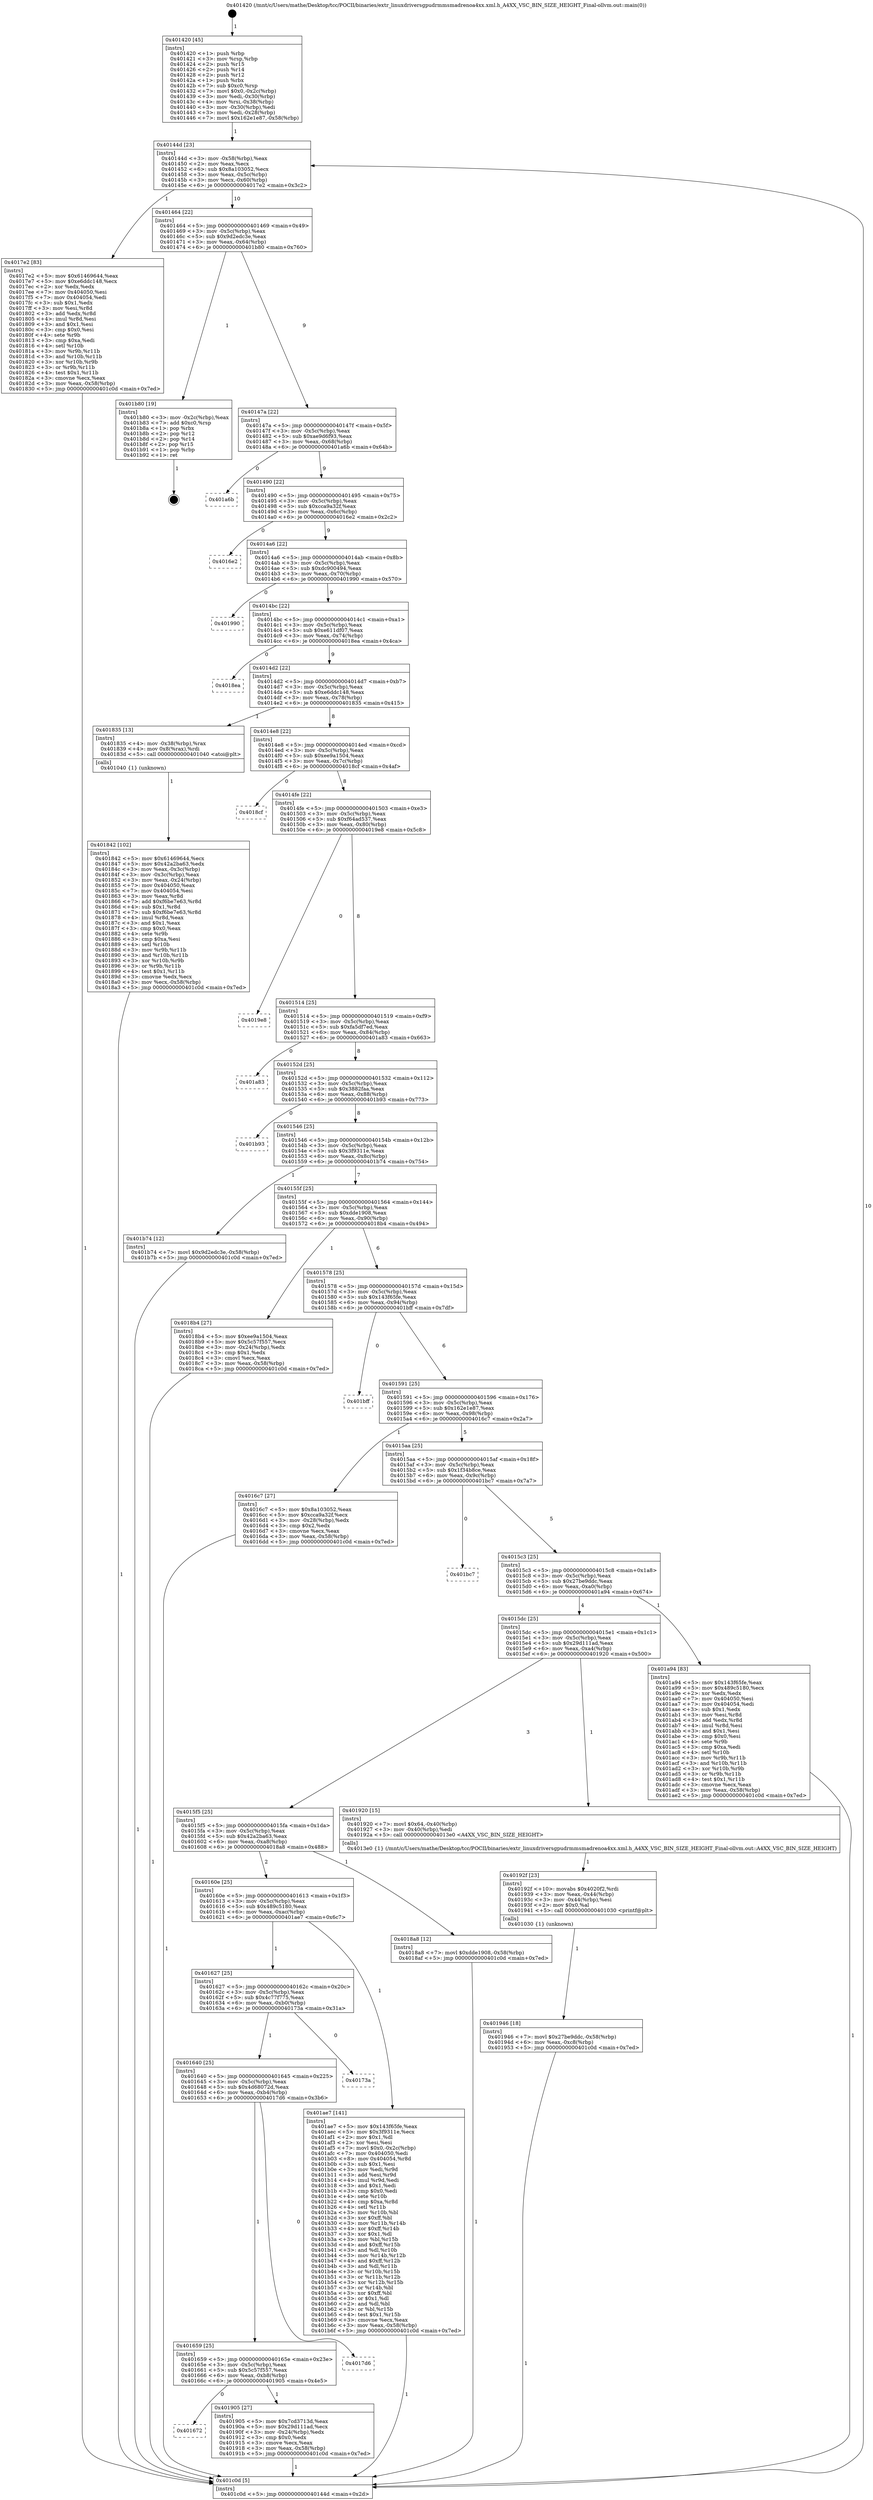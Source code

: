 digraph "0x401420" {
  label = "0x401420 (/mnt/c/Users/mathe/Desktop/tcc/POCII/binaries/extr_linuxdriversgpudrmmsmadrenoa4xx.xml.h_A4XX_VSC_BIN_SIZE_HEIGHT_Final-ollvm.out::main(0))"
  labelloc = "t"
  node[shape=record]

  Entry [label="",width=0.3,height=0.3,shape=circle,fillcolor=black,style=filled]
  "0x40144d" [label="{
     0x40144d [23]\l
     | [instrs]\l
     &nbsp;&nbsp;0x40144d \<+3\>: mov -0x58(%rbp),%eax\l
     &nbsp;&nbsp;0x401450 \<+2\>: mov %eax,%ecx\l
     &nbsp;&nbsp;0x401452 \<+6\>: sub $0x8a103052,%ecx\l
     &nbsp;&nbsp;0x401458 \<+3\>: mov %eax,-0x5c(%rbp)\l
     &nbsp;&nbsp;0x40145b \<+3\>: mov %ecx,-0x60(%rbp)\l
     &nbsp;&nbsp;0x40145e \<+6\>: je 00000000004017e2 \<main+0x3c2\>\l
  }"]
  "0x4017e2" [label="{
     0x4017e2 [83]\l
     | [instrs]\l
     &nbsp;&nbsp;0x4017e2 \<+5\>: mov $0x61469644,%eax\l
     &nbsp;&nbsp;0x4017e7 \<+5\>: mov $0xe6ddc148,%ecx\l
     &nbsp;&nbsp;0x4017ec \<+2\>: xor %edx,%edx\l
     &nbsp;&nbsp;0x4017ee \<+7\>: mov 0x404050,%esi\l
     &nbsp;&nbsp;0x4017f5 \<+7\>: mov 0x404054,%edi\l
     &nbsp;&nbsp;0x4017fc \<+3\>: sub $0x1,%edx\l
     &nbsp;&nbsp;0x4017ff \<+3\>: mov %esi,%r8d\l
     &nbsp;&nbsp;0x401802 \<+3\>: add %edx,%r8d\l
     &nbsp;&nbsp;0x401805 \<+4\>: imul %r8d,%esi\l
     &nbsp;&nbsp;0x401809 \<+3\>: and $0x1,%esi\l
     &nbsp;&nbsp;0x40180c \<+3\>: cmp $0x0,%esi\l
     &nbsp;&nbsp;0x40180f \<+4\>: sete %r9b\l
     &nbsp;&nbsp;0x401813 \<+3\>: cmp $0xa,%edi\l
     &nbsp;&nbsp;0x401816 \<+4\>: setl %r10b\l
     &nbsp;&nbsp;0x40181a \<+3\>: mov %r9b,%r11b\l
     &nbsp;&nbsp;0x40181d \<+3\>: and %r10b,%r11b\l
     &nbsp;&nbsp;0x401820 \<+3\>: xor %r10b,%r9b\l
     &nbsp;&nbsp;0x401823 \<+3\>: or %r9b,%r11b\l
     &nbsp;&nbsp;0x401826 \<+4\>: test $0x1,%r11b\l
     &nbsp;&nbsp;0x40182a \<+3\>: cmovne %ecx,%eax\l
     &nbsp;&nbsp;0x40182d \<+3\>: mov %eax,-0x58(%rbp)\l
     &nbsp;&nbsp;0x401830 \<+5\>: jmp 0000000000401c0d \<main+0x7ed\>\l
  }"]
  "0x401464" [label="{
     0x401464 [22]\l
     | [instrs]\l
     &nbsp;&nbsp;0x401464 \<+5\>: jmp 0000000000401469 \<main+0x49\>\l
     &nbsp;&nbsp;0x401469 \<+3\>: mov -0x5c(%rbp),%eax\l
     &nbsp;&nbsp;0x40146c \<+5\>: sub $0x9d2edc3e,%eax\l
     &nbsp;&nbsp;0x401471 \<+3\>: mov %eax,-0x64(%rbp)\l
     &nbsp;&nbsp;0x401474 \<+6\>: je 0000000000401b80 \<main+0x760\>\l
  }"]
  Exit [label="",width=0.3,height=0.3,shape=circle,fillcolor=black,style=filled,peripheries=2]
  "0x401b80" [label="{
     0x401b80 [19]\l
     | [instrs]\l
     &nbsp;&nbsp;0x401b80 \<+3\>: mov -0x2c(%rbp),%eax\l
     &nbsp;&nbsp;0x401b83 \<+7\>: add $0xc0,%rsp\l
     &nbsp;&nbsp;0x401b8a \<+1\>: pop %rbx\l
     &nbsp;&nbsp;0x401b8b \<+2\>: pop %r12\l
     &nbsp;&nbsp;0x401b8d \<+2\>: pop %r14\l
     &nbsp;&nbsp;0x401b8f \<+2\>: pop %r15\l
     &nbsp;&nbsp;0x401b91 \<+1\>: pop %rbp\l
     &nbsp;&nbsp;0x401b92 \<+1\>: ret\l
  }"]
  "0x40147a" [label="{
     0x40147a [22]\l
     | [instrs]\l
     &nbsp;&nbsp;0x40147a \<+5\>: jmp 000000000040147f \<main+0x5f\>\l
     &nbsp;&nbsp;0x40147f \<+3\>: mov -0x5c(%rbp),%eax\l
     &nbsp;&nbsp;0x401482 \<+5\>: sub $0xae9d6f93,%eax\l
     &nbsp;&nbsp;0x401487 \<+3\>: mov %eax,-0x68(%rbp)\l
     &nbsp;&nbsp;0x40148a \<+6\>: je 0000000000401a6b \<main+0x64b\>\l
  }"]
  "0x401946" [label="{
     0x401946 [18]\l
     | [instrs]\l
     &nbsp;&nbsp;0x401946 \<+7\>: movl $0x27be9ddc,-0x58(%rbp)\l
     &nbsp;&nbsp;0x40194d \<+6\>: mov %eax,-0xc8(%rbp)\l
     &nbsp;&nbsp;0x401953 \<+5\>: jmp 0000000000401c0d \<main+0x7ed\>\l
  }"]
  "0x401a6b" [label="{
     0x401a6b\l
  }", style=dashed]
  "0x401490" [label="{
     0x401490 [22]\l
     | [instrs]\l
     &nbsp;&nbsp;0x401490 \<+5\>: jmp 0000000000401495 \<main+0x75\>\l
     &nbsp;&nbsp;0x401495 \<+3\>: mov -0x5c(%rbp),%eax\l
     &nbsp;&nbsp;0x401498 \<+5\>: sub $0xcca9a32f,%eax\l
     &nbsp;&nbsp;0x40149d \<+3\>: mov %eax,-0x6c(%rbp)\l
     &nbsp;&nbsp;0x4014a0 \<+6\>: je 00000000004016e2 \<main+0x2c2\>\l
  }"]
  "0x40192f" [label="{
     0x40192f [23]\l
     | [instrs]\l
     &nbsp;&nbsp;0x40192f \<+10\>: movabs $0x4020f2,%rdi\l
     &nbsp;&nbsp;0x401939 \<+3\>: mov %eax,-0x44(%rbp)\l
     &nbsp;&nbsp;0x40193c \<+3\>: mov -0x44(%rbp),%esi\l
     &nbsp;&nbsp;0x40193f \<+2\>: mov $0x0,%al\l
     &nbsp;&nbsp;0x401941 \<+5\>: call 0000000000401030 \<printf@plt\>\l
     | [calls]\l
     &nbsp;&nbsp;0x401030 \{1\} (unknown)\l
  }"]
  "0x4016e2" [label="{
     0x4016e2\l
  }", style=dashed]
  "0x4014a6" [label="{
     0x4014a6 [22]\l
     | [instrs]\l
     &nbsp;&nbsp;0x4014a6 \<+5\>: jmp 00000000004014ab \<main+0x8b\>\l
     &nbsp;&nbsp;0x4014ab \<+3\>: mov -0x5c(%rbp),%eax\l
     &nbsp;&nbsp;0x4014ae \<+5\>: sub $0xdc900494,%eax\l
     &nbsp;&nbsp;0x4014b3 \<+3\>: mov %eax,-0x70(%rbp)\l
     &nbsp;&nbsp;0x4014b6 \<+6\>: je 0000000000401990 \<main+0x570\>\l
  }"]
  "0x401672" [label="{
     0x401672\l
  }", style=dashed]
  "0x401990" [label="{
     0x401990\l
  }", style=dashed]
  "0x4014bc" [label="{
     0x4014bc [22]\l
     | [instrs]\l
     &nbsp;&nbsp;0x4014bc \<+5\>: jmp 00000000004014c1 \<main+0xa1\>\l
     &nbsp;&nbsp;0x4014c1 \<+3\>: mov -0x5c(%rbp),%eax\l
     &nbsp;&nbsp;0x4014c4 \<+5\>: sub $0xe611df07,%eax\l
     &nbsp;&nbsp;0x4014c9 \<+3\>: mov %eax,-0x74(%rbp)\l
     &nbsp;&nbsp;0x4014cc \<+6\>: je 00000000004018ea \<main+0x4ca\>\l
  }"]
  "0x401905" [label="{
     0x401905 [27]\l
     | [instrs]\l
     &nbsp;&nbsp;0x401905 \<+5\>: mov $0x7cd3713d,%eax\l
     &nbsp;&nbsp;0x40190a \<+5\>: mov $0x29d111ad,%ecx\l
     &nbsp;&nbsp;0x40190f \<+3\>: mov -0x24(%rbp),%edx\l
     &nbsp;&nbsp;0x401912 \<+3\>: cmp $0x0,%edx\l
     &nbsp;&nbsp;0x401915 \<+3\>: cmove %ecx,%eax\l
     &nbsp;&nbsp;0x401918 \<+3\>: mov %eax,-0x58(%rbp)\l
     &nbsp;&nbsp;0x40191b \<+5\>: jmp 0000000000401c0d \<main+0x7ed\>\l
  }"]
  "0x4018ea" [label="{
     0x4018ea\l
  }", style=dashed]
  "0x4014d2" [label="{
     0x4014d2 [22]\l
     | [instrs]\l
     &nbsp;&nbsp;0x4014d2 \<+5\>: jmp 00000000004014d7 \<main+0xb7\>\l
     &nbsp;&nbsp;0x4014d7 \<+3\>: mov -0x5c(%rbp),%eax\l
     &nbsp;&nbsp;0x4014da \<+5\>: sub $0xe6ddc148,%eax\l
     &nbsp;&nbsp;0x4014df \<+3\>: mov %eax,-0x78(%rbp)\l
     &nbsp;&nbsp;0x4014e2 \<+6\>: je 0000000000401835 \<main+0x415\>\l
  }"]
  "0x401659" [label="{
     0x401659 [25]\l
     | [instrs]\l
     &nbsp;&nbsp;0x401659 \<+5\>: jmp 000000000040165e \<main+0x23e\>\l
     &nbsp;&nbsp;0x40165e \<+3\>: mov -0x5c(%rbp),%eax\l
     &nbsp;&nbsp;0x401661 \<+5\>: sub $0x5c57f557,%eax\l
     &nbsp;&nbsp;0x401666 \<+6\>: mov %eax,-0xb8(%rbp)\l
     &nbsp;&nbsp;0x40166c \<+6\>: je 0000000000401905 \<main+0x4e5\>\l
  }"]
  "0x401835" [label="{
     0x401835 [13]\l
     | [instrs]\l
     &nbsp;&nbsp;0x401835 \<+4\>: mov -0x38(%rbp),%rax\l
     &nbsp;&nbsp;0x401839 \<+4\>: mov 0x8(%rax),%rdi\l
     &nbsp;&nbsp;0x40183d \<+5\>: call 0000000000401040 \<atoi@plt\>\l
     | [calls]\l
     &nbsp;&nbsp;0x401040 \{1\} (unknown)\l
  }"]
  "0x4014e8" [label="{
     0x4014e8 [22]\l
     | [instrs]\l
     &nbsp;&nbsp;0x4014e8 \<+5\>: jmp 00000000004014ed \<main+0xcd\>\l
     &nbsp;&nbsp;0x4014ed \<+3\>: mov -0x5c(%rbp),%eax\l
     &nbsp;&nbsp;0x4014f0 \<+5\>: sub $0xee9a1504,%eax\l
     &nbsp;&nbsp;0x4014f5 \<+3\>: mov %eax,-0x7c(%rbp)\l
     &nbsp;&nbsp;0x4014f8 \<+6\>: je 00000000004018cf \<main+0x4af\>\l
  }"]
  "0x4017d6" [label="{
     0x4017d6\l
  }", style=dashed]
  "0x4018cf" [label="{
     0x4018cf\l
  }", style=dashed]
  "0x4014fe" [label="{
     0x4014fe [22]\l
     | [instrs]\l
     &nbsp;&nbsp;0x4014fe \<+5\>: jmp 0000000000401503 \<main+0xe3\>\l
     &nbsp;&nbsp;0x401503 \<+3\>: mov -0x5c(%rbp),%eax\l
     &nbsp;&nbsp;0x401506 \<+5\>: sub $0xf64ad537,%eax\l
     &nbsp;&nbsp;0x40150b \<+3\>: mov %eax,-0x80(%rbp)\l
     &nbsp;&nbsp;0x40150e \<+6\>: je 00000000004019e8 \<main+0x5c8\>\l
  }"]
  "0x401640" [label="{
     0x401640 [25]\l
     | [instrs]\l
     &nbsp;&nbsp;0x401640 \<+5\>: jmp 0000000000401645 \<main+0x225\>\l
     &nbsp;&nbsp;0x401645 \<+3\>: mov -0x5c(%rbp),%eax\l
     &nbsp;&nbsp;0x401648 \<+5\>: sub $0x4d68072d,%eax\l
     &nbsp;&nbsp;0x40164d \<+6\>: mov %eax,-0xb4(%rbp)\l
     &nbsp;&nbsp;0x401653 \<+6\>: je 00000000004017d6 \<main+0x3b6\>\l
  }"]
  "0x4019e8" [label="{
     0x4019e8\l
  }", style=dashed]
  "0x401514" [label="{
     0x401514 [25]\l
     | [instrs]\l
     &nbsp;&nbsp;0x401514 \<+5\>: jmp 0000000000401519 \<main+0xf9\>\l
     &nbsp;&nbsp;0x401519 \<+3\>: mov -0x5c(%rbp),%eax\l
     &nbsp;&nbsp;0x40151c \<+5\>: sub $0xfa5df7ed,%eax\l
     &nbsp;&nbsp;0x401521 \<+6\>: mov %eax,-0x84(%rbp)\l
     &nbsp;&nbsp;0x401527 \<+6\>: je 0000000000401a83 \<main+0x663\>\l
  }"]
  "0x40173a" [label="{
     0x40173a\l
  }", style=dashed]
  "0x401a83" [label="{
     0x401a83\l
  }", style=dashed]
  "0x40152d" [label="{
     0x40152d [25]\l
     | [instrs]\l
     &nbsp;&nbsp;0x40152d \<+5\>: jmp 0000000000401532 \<main+0x112\>\l
     &nbsp;&nbsp;0x401532 \<+3\>: mov -0x5c(%rbp),%eax\l
     &nbsp;&nbsp;0x401535 \<+5\>: sub $0x3882faa,%eax\l
     &nbsp;&nbsp;0x40153a \<+6\>: mov %eax,-0x88(%rbp)\l
     &nbsp;&nbsp;0x401540 \<+6\>: je 0000000000401b93 \<main+0x773\>\l
  }"]
  "0x401627" [label="{
     0x401627 [25]\l
     | [instrs]\l
     &nbsp;&nbsp;0x401627 \<+5\>: jmp 000000000040162c \<main+0x20c\>\l
     &nbsp;&nbsp;0x40162c \<+3\>: mov -0x5c(%rbp),%eax\l
     &nbsp;&nbsp;0x40162f \<+5\>: sub $0x4c77f775,%eax\l
     &nbsp;&nbsp;0x401634 \<+6\>: mov %eax,-0xb0(%rbp)\l
     &nbsp;&nbsp;0x40163a \<+6\>: je 000000000040173a \<main+0x31a\>\l
  }"]
  "0x401b93" [label="{
     0x401b93\l
  }", style=dashed]
  "0x401546" [label="{
     0x401546 [25]\l
     | [instrs]\l
     &nbsp;&nbsp;0x401546 \<+5\>: jmp 000000000040154b \<main+0x12b\>\l
     &nbsp;&nbsp;0x40154b \<+3\>: mov -0x5c(%rbp),%eax\l
     &nbsp;&nbsp;0x40154e \<+5\>: sub $0x3f9311e,%eax\l
     &nbsp;&nbsp;0x401553 \<+6\>: mov %eax,-0x8c(%rbp)\l
     &nbsp;&nbsp;0x401559 \<+6\>: je 0000000000401b74 \<main+0x754\>\l
  }"]
  "0x401ae7" [label="{
     0x401ae7 [141]\l
     | [instrs]\l
     &nbsp;&nbsp;0x401ae7 \<+5\>: mov $0x143f65fe,%eax\l
     &nbsp;&nbsp;0x401aec \<+5\>: mov $0x3f9311e,%ecx\l
     &nbsp;&nbsp;0x401af1 \<+2\>: mov $0x1,%dl\l
     &nbsp;&nbsp;0x401af3 \<+2\>: xor %esi,%esi\l
     &nbsp;&nbsp;0x401af5 \<+7\>: movl $0x0,-0x2c(%rbp)\l
     &nbsp;&nbsp;0x401afc \<+7\>: mov 0x404050,%edi\l
     &nbsp;&nbsp;0x401b03 \<+8\>: mov 0x404054,%r8d\l
     &nbsp;&nbsp;0x401b0b \<+3\>: sub $0x1,%esi\l
     &nbsp;&nbsp;0x401b0e \<+3\>: mov %edi,%r9d\l
     &nbsp;&nbsp;0x401b11 \<+3\>: add %esi,%r9d\l
     &nbsp;&nbsp;0x401b14 \<+4\>: imul %r9d,%edi\l
     &nbsp;&nbsp;0x401b18 \<+3\>: and $0x1,%edi\l
     &nbsp;&nbsp;0x401b1b \<+3\>: cmp $0x0,%edi\l
     &nbsp;&nbsp;0x401b1e \<+4\>: sete %r10b\l
     &nbsp;&nbsp;0x401b22 \<+4\>: cmp $0xa,%r8d\l
     &nbsp;&nbsp;0x401b26 \<+4\>: setl %r11b\l
     &nbsp;&nbsp;0x401b2a \<+3\>: mov %r10b,%bl\l
     &nbsp;&nbsp;0x401b2d \<+3\>: xor $0xff,%bl\l
     &nbsp;&nbsp;0x401b30 \<+3\>: mov %r11b,%r14b\l
     &nbsp;&nbsp;0x401b33 \<+4\>: xor $0xff,%r14b\l
     &nbsp;&nbsp;0x401b37 \<+3\>: xor $0x1,%dl\l
     &nbsp;&nbsp;0x401b3a \<+3\>: mov %bl,%r15b\l
     &nbsp;&nbsp;0x401b3d \<+4\>: and $0xff,%r15b\l
     &nbsp;&nbsp;0x401b41 \<+3\>: and %dl,%r10b\l
     &nbsp;&nbsp;0x401b44 \<+3\>: mov %r14b,%r12b\l
     &nbsp;&nbsp;0x401b47 \<+4\>: and $0xff,%r12b\l
     &nbsp;&nbsp;0x401b4b \<+3\>: and %dl,%r11b\l
     &nbsp;&nbsp;0x401b4e \<+3\>: or %r10b,%r15b\l
     &nbsp;&nbsp;0x401b51 \<+3\>: or %r11b,%r12b\l
     &nbsp;&nbsp;0x401b54 \<+3\>: xor %r12b,%r15b\l
     &nbsp;&nbsp;0x401b57 \<+3\>: or %r14b,%bl\l
     &nbsp;&nbsp;0x401b5a \<+3\>: xor $0xff,%bl\l
     &nbsp;&nbsp;0x401b5d \<+3\>: or $0x1,%dl\l
     &nbsp;&nbsp;0x401b60 \<+2\>: and %dl,%bl\l
     &nbsp;&nbsp;0x401b62 \<+3\>: or %bl,%r15b\l
     &nbsp;&nbsp;0x401b65 \<+4\>: test $0x1,%r15b\l
     &nbsp;&nbsp;0x401b69 \<+3\>: cmovne %ecx,%eax\l
     &nbsp;&nbsp;0x401b6c \<+3\>: mov %eax,-0x58(%rbp)\l
     &nbsp;&nbsp;0x401b6f \<+5\>: jmp 0000000000401c0d \<main+0x7ed\>\l
  }"]
  "0x401b74" [label="{
     0x401b74 [12]\l
     | [instrs]\l
     &nbsp;&nbsp;0x401b74 \<+7\>: movl $0x9d2edc3e,-0x58(%rbp)\l
     &nbsp;&nbsp;0x401b7b \<+5\>: jmp 0000000000401c0d \<main+0x7ed\>\l
  }"]
  "0x40155f" [label="{
     0x40155f [25]\l
     | [instrs]\l
     &nbsp;&nbsp;0x40155f \<+5\>: jmp 0000000000401564 \<main+0x144\>\l
     &nbsp;&nbsp;0x401564 \<+3\>: mov -0x5c(%rbp),%eax\l
     &nbsp;&nbsp;0x401567 \<+5\>: sub $0xdde1908,%eax\l
     &nbsp;&nbsp;0x40156c \<+6\>: mov %eax,-0x90(%rbp)\l
     &nbsp;&nbsp;0x401572 \<+6\>: je 00000000004018b4 \<main+0x494\>\l
  }"]
  "0x40160e" [label="{
     0x40160e [25]\l
     | [instrs]\l
     &nbsp;&nbsp;0x40160e \<+5\>: jmp 0000000000401613 \<main+0x1f3\>\l
     &nbsp;&nbsp;0x401613 \<+3\>: mov -0x5c(%rbp),%eax\l
     &nbsp;&nbsp;0x401616 \<+5\>: sub $0x489c5180,%eax\l
     &nbsp;&nbsp;0x40161b \<+6\>: mov %eax,-0xac(%rbp)\l
     &nbsp;&nbsp;0x401621 \<+6\>: je 0000000000401ae7 \<main+0x6c7\>\l
  }"]
  "0x4018b4" [label="{
     0x4018b4 [27]\l
     | [instrs]\l
     &nbsp;&nbsp;0x4018b4 \<+5\>: mov $0xee9a1504,%eax\l
     &nbsp;&nbsp;0x4018b9 \<+5\>: mov $0x5c57f557,%ecx\l
     &nbsp;&nbsp;0x4018be \<+3\>: mov -0x24(%rbp),%edx\l
     &nbsp;&nbsp;0x4018c1 \<+3\>: cmp $0x1,%edx\l
     &nbsp;&nbsp;0x4018c4 \<+3\>: cmovl %ecx,%eax\l
     &nbsp;&nbsp;0x4018c7 \<+3\>: mov %eax,-0x58(%rbp)\l
     &nbsp;&nbsp;0x4018ca \<+5\>: jmp 0000000000401c0d \<main+0x7ed\>\l
  }"]
  "0x401578" [label="{
     0x401578 [25]\l
     | [instrs]\l
     &nbsp;&nbsp;0x401578 \<+5\>: jmp 000000000040157d \<main+0x15d\>\l
     &nbsp;&nbsp;0x40157d \<+3\>: mov -0x5c(%rbp),%eax\l
     &nbsp;&nbsp;0x401580 \<+5\>: sub $0x143f65fe,%eax\l
     &nbsp;&nbsp;0x401585 \<+6\>: mov %eax,-0x94(%rbp)\l
     &nbsp;&nbsp;0x40158b \<+6\>: je 0000000000401bff \<main+0x7df\>\l
  }"]
  "0x4018a8" [label="{
     0x4018a8 [12]\l
     | [instrs]\l
     &nbsp;&nbsp;0x4018a8 \<+7\>: movl $0xdde1908,-0x58(%rbp)\l
     &nbsp;&nbsp;0x4018af \<+5\>: jmp 0000000000401c0d \<main+0x7ed\>\l
  }"]
  "0x401bff" [label="{
     0x401bff\l
  }", style=dashed]
  "0x401591" [label="{
     0x401591 [25]\l
     | [instrs]\l
     &nbsp;&nbsp;0x401591 \<+5\>: jmp 0000000000401596 \<main+0x176\>\l
     &nbsp;&nbsp;0x401596 \<+3\>: mov -0x5c(%rbp),%eax\l
     &nbsp;&nbsp;0x401599 \<+5\>: sub $0x162e1e87,%eax\l
     &nbsp;&nbsp;0x40159e \<+6\>: mov %eax,-0x98(%rbp)\l
     &nbsp;&nbsp;0x4015a4 \<+6\>: je 00000000004016c7 \<main+0x2a7\>\l
  }"]
  "0x4015f5" [label="{
     0x4015f5 [25]\l
     | [instrs]\l
     &nbsp;&nbsp;0x4015f5 \<+5\>: jmp 00000000004015fa \<main+0x1da\>\l
     &nbsp;&nbsp;0x4015fa \<+3\>: mov -0x5c(%rbp),%eax\l
     &nbsp;&nbsp;0x4015fd \<+5\>: sub $0x42a2ba63,%eax\l
     &nbsp;&nbsp;0x401602 \<+6\>: mov %eax,-0xa8(%rbp)\l
     &nbsp;&nbsp;0x401608 \<+6\>: je 00000000004018a8 \<main+0x488\>\l
  }"]
  "0x4016c7" [label="{
     0x4016c7 [27]\l
     | [instrs]\l
     &nbsp;&nbsp;0x4016c7 \<+5\>: mov $0x8a103052,%eax\l
     &nbsp;&nbsp;0x4016cc \<+5\>: mov $0xcca9a32f,%ecx\l
     &nbsp;&nbsp;0x4016d1 \<+3\>: mov -0x28(%rbp),%edx\l
     &nbsp;&nbsp;0x4016d4 \<+3\>: cmp $0x2,%edx\l
     &nbsp;&nbsp;0x4016d7 \<+3\>: cmovne %ecx,%eax\l
     &nbsp;&nbsp;0x4016da \<+3\>: mov %eax,-0x58(%rbp)\l
     &nbsp;&nbsp;0x4016dd \<+5\>: jmp 0000000000401c0d \<main+0x7ed\>\l
  }"]
  "0x4015aa" [label="{
     0x4015aa [25]\l
     | [instrs]\l
     &nbsp;&nbsp;0x4015aa \<+5\>: jmp 00000000004015af \<main+0x18f\>\l
     &nbsp;&nbsp;0x4015af \<+3\>: mov -0x5c(%rbp),%eax\l
     &nbsp;&nbsp;0x4015b2 \<+5\>: sub $0x1f34b8ce,%eax\l
     &nbsp;&nbsp;0x4015b7 \<+6\>: mov %eax,-0x9c(%rbp)\l
     &nbsp;&nbsp;0x4015bd \<+6\>: je 0000000000401bc7 \<main+0x7a7\>\l
  }"]
  "0x401c0d" [label="{
     0x401c0d [5]\l
     | [instrs]\l
     &nbsp;&nbsp;0x401c0d \<+5\>: jmp 000000000040144d \<main+0x2d\>\l
  }"]
  "0x401420" [label="{
     0x401420 [45]\l
     | [instrs]\l
     &nbsp;&nbsp;0x401420 \<+1\>: push %rbp\l
     &nbsp;&nbsp;0x401421 \<+3\>: mov %rsp,%rbp\l
     &nbsp;&nbsp;0x401424 \<+2\>: push %r15\l
     &nbsp;&nbsp;0x401426 \<+2\>: push %r14\l
     &nbsp;&nbsp;0x401428 \<+2\>: push %r12\l
     &nbsp;&nbsp;0x40142a \<+1\>: push %rbx\l
     &nbsp;&nbsp;0x40142b \<+7\>: sub $0xc0,%rsp\l
     &nbsp;&nbsp;0x401432 \<+7\>: movl $0x0,-0x2c(%rbp)\l
     &nbsp;&nbsp;0x401439 \<+3\>: mov %edi,-0x30(%rbp)\l
     &nbsp;&nbsp;0x40143c \<+4\>: mov %rsi,-0x38(%rbp)\l
     &nbsp;&nbsp;0x401440 \<+3\>: mov -0x30(%rbp),%edi\l
     &nbsp;&nbsp;0x401443 \<+3\>: mov %edi,-0x28(%rbp)\l
     &nbsp;&nbsp;0x401446 \<+7\>: movl $0x162e1e87,-0x58(%rbp)\l
  }"]
  "0x401842" [label="{
     0x401842 [102]\l
     | [instrs]\l
     &nbsp;&nbsp;0x401842 \<+5\>: mov $0x61469644,%ecx\l
     &nbsp;&nbsp;0x401847 \<+5\>: mov $0x42a2ba63,%edx\l
     &nbsp;&nbsp;0x40184c \<+3\>: mov %eax,-0x3c(%rbp)\l
     &nbsp;&nbsp;0x40184f \<+3\>: mov -0x3c(%rbp),%eax\l
     &nbsp;&nbsp;0x401852 \<+3\>: mov %eax,-0x24(%rbp)\l
     &nbsp;&nbsp;0x401855 \<+7\>: mov 0x404050,%eax\l
     &nbsp;&nbsp;0x40185c \<+7\>: mov 0x404054,%esi\l
     &nbsp;&nbsp;0x401863 \<+3\>: mov %eax,%r8d\l
     &nbsp;&nbsp;0x401866 \<+7\>: add $0xf6be7e63,%r8d\l
     &nbsp;&nbsp;0x40186d \<+4\>: sub $0x1,%r8d\l
     &nbsp;&nbsp;0x401871 \<+7\>: sub $0xf6be7e63,%r8d\l
     &nbsp;&nbsp;0x401878 \<+4\>: imul %r8d,%eax\l
     &nbsp;&nbsp;0x40187c \<+3\>: and $0x1,%eax\l
     &nbsp;&nbsp;0x40187f \<+3\>: cmp $0x0,%eax\l
     &nbsp;&nbsp;0x401882 \<+4\>: sete %r9b\l
     &nbsp;&nbsp;0x401886 \<+3\>: cmp $0xa,%esi\l
     &nbsp;&nbsp;0x401889 \<+4\>: setl %r10b\l
     &nbsp;&nbsp;0x40188d \<+3\>: mov %r9b,%r11b\l
     &nbsp;&nbsp;0x401890 \<+3\>: and %r10b,%r11b\l
     &nbsp;&nbsp;0x401893 \<+3\>: xor %r10b,%r9b\l
     &nbsp;&nbsp;0x401896 \<+3\>: or %r9b,%r11b\l
     &nbsp;&nbsp;0x401899 \<+4\>: test $0x1,%r11b\l
     &nbsp;&nbsp;0x40189d \<+3\>: cmovne %edx,%ecx\l
     &nbsp;&nbsp;0x4018a0 \<+3\>: mov %ecx,-0x58(%rbp)\l
     &nbsp;&nbsp;0x4018a3 \<+5\>: jmp 0000000000401c0d \<main+0x7ed\>\l
  }"]
  "0x401920" [label="{
     0x401920 [15]\l
     | [instrs]\l
     &nbsp;&nbsp;0x401920 \<+7\>: movl $0x64,-0x40(%rbp)\l
     &nbsp;&nbsp;0x401927 \<+3\>: mov -0x40(%rbp),%edi\l
     &nbsp;&nbsp;0x40192a \<+5\>: call 00000000004013e0 \<A4XX_VSC_BIN_SIZE_HEIGHT\>\l
     | [calls]\l
     &nbsp;&nbsp;0x4013e0 \{1\} (/mnt/c/Users/mathe/Desktop/tcc/POCII/binaries/extr_linuxdriversgpudrmmsmadrenoa4xx.xml.h_A4XX_VSC_BIN_SIZE_HEIGHT_Final-ollvm.out::A4XX_VSC_BIN_SIZE_HEIGHT)\l
  }"]
  "0x401bc7" [label="{
     0x401bc7\l
  }", style=dashed]
  "0x4015c3" [label="{
     0x4015c3 [25]\l
     | [instrs]\l
     &nbsp;&nbsp;0x4015c3 \<+5\>: jmp 00000000004015c8 \<main+0x1a8\>\l
     &nbsp;&nbsp;0x4015c8 \<+3\>: mov -0x5c(%rbp),%eax\l
     &nbsp;&nbsp;0x4015cb \<+5\>: sub $0x27be9ddc,%eax\l
     &nbsp;&nbsp;0x4015d0 \<+6\>: mov %eax,-0xa0(%rbp)\l
     &nbsp;&nbsp;0x4015d6 \<+6\>: je 0000000000401a94 \<main+0x674\>\l
  }"]
  "0x4015dc" [label="{
     0x4015dc [25]\l
     | [instrs]\l
     &nbsp;&nbsp;0x4015dc \<+5\>: jmp 00000000004015e1 \<main+0x1c1\>\l
     &nbsp;&nbsp;0x4015e1 \<+3\>: mov -0x5c(%rbp),%eax\l
     &nbsp;&nbsp;0x4015e4 \<+5\>: sub $0x29d111ad,%eax\l
     &nbsp;&nbsp;0x4015e9 \<+6\>: mov %eax,-0xa4(%rbp)\l
     &nbsp;&nbsp;0x4015ef \<+6\>: je 0000000000401920 \<main+0x500\>\l
  }"]
  "0x401a94" [label="{
     0x401a94 [83]\l
     | [instrs]\l
     &nbsp;&nbsp;0x401a94 \<+5\>: mov $0x143f65fe,%eax\l
     &nbsp;&nbsp;0x401a99 \<+5\>: mov $0x489c5180,%ecx\l
     &nbsp;&nbsp;0x401a9e \<+2\>: xor %edx,%edx\l
     &nbsp;&nbsp;0x401aa0 \<+7\>: mov 0x404050,%esi\l
     &nbsp;&nbsp;0x401aa7 \<+7\>: mov 0x404054,%edi\l
     &nbsp;&nbsp;0x401aae \<+3\>: sub $0x1,%edx\l
     &nbsp;&nbsp;0x401ab1 \<+3\>: mov %esi,%r8d\l
     &nbsp;&nbsp;0x401ab4 \<+3\>: add %edx,%r8d\l
     &nbsp;&nbsp;0x401ab7 \<+4\>: imul %r8d,%esi\l
     &nbsp;&nbsp;0x401abb \<+3\>: and $0x1,%esi\l
     &nbsp;&nbsp;0x401abe \<+3\>: cmp $0x0,%esi\l
     &nbsp;&nbsp;0x401ac1 \<+4\>: sete %r9b\l
     &nbsp;&nbsp;0x401ac5 \<+3\>: cmp $0xa,%edi\l
     &nbsp;&nbsp;0x401ac8 \<+4\>: setl %r10b\l
     &nbsp;&nbsp;0x401acc \<+3\>: mov %r9b,%r11b\l
     &nbsp;&nbsp;0x401acf \<+3\>: and %r10b,%r11b\l
     &nbsp;&nbsp;0x401ad2 \<+3\>: xor %r10b,%r9b\l
     &nbsp;&nbsp;0x401ad5 \<+3\>: or %r9b,%r11b\l
     &nbsp;&nbsp;0x401ad8 \<+4\>: test $0x1,%r11b\l
     &nbsp;&nbsp;0x401adc \<+3\>: cmovne %ecx,%eax\l
     &nbsp;&nbsp;0x401adf \<+3\>: mov %eax,-0x58(%rbp)\l
     &nbsp;&nbsp;0x401ae2 \<+5\>: jmp 0000000000401c0d \<main+0x7ed\>\l
  }"]
  Entry -> "0x401420" [label=" 1"]
  "0x40144d" -> "0x4017e2" [label=" 1"]
  "0x40144d" -> "0x401464" [label=" 10"]
  "0x401b80" -> Exit [label=" 1"]
  "0x401464" -> "0x401b80" [label=" 1"]
  "0x401464" -> "0x40147a" [label=" 9"]
  "0x401b74" -> "0x401c0d" [label=" 1"]
  "0x40147a" -> "0x401a6b" [label=" 0"]
  "0x40147a" -> "0x401490" [label=" 9"]
  "0x401ae7" -> "0x401c0d" [label=" 1"]
  "0x401490" -> "0x4016e2" [label=" 0"]
  "0x401490" -> "0x4014a6" [label=" 9"]
  "0x401a94" -> "0x401c0d" [label=" 1"]
  "0x4014a6" -> "0x401990" [label=" 0"]
  "0x4014a6" -> "0x4014bc" [label=" 9"]
  "0x401946" -> "0x401c0d" [label=" 1"]
  "0x4014bc" -> "0x4018ea" [label=" 0"]
  "0x4014bc" -> "0x4014d2" [label=" 9"]
  "0x40192f" -> "0x401946" [label=" 1"]
  "0x4014d2" -> "0x401835" [label=" 1"]
  "0x4014d2" -> "0x4014e8" [label=" 8"]
  "0x401905" -> "0x401c0d" [label=" 1"]
  "0x4014e8" -> "0x4018cf" [label=" 0"]
  "0x4014e8" -> "0x4014fe" [label=" 8"]
  "0x401659" -> "0x401672" [label=" 0"]
  "0x4014fe" -> "0x4019e8" [label=" 0"]
  "0x4014fe" -> "0x401514" [label=" 8"]
  "0x401920" -> "0x40192f" [label=" 1"]
  "0x401514" -> "0x401a83" [label=" 0"]
  "0x401514" -> "0x40152d" [label=" 8"]
  "0x401640" -> "0x401659" [label=" 1"]
  "0x40152d" -> "0x401b93" [label=" 0"]
  "0x40152d" -> "0x401546" [label=" 8"]
  "0x401659" -> "0x401905" [label=" 1"]
  "0x401546" -> "0x401b74" [label=" 1"]
  "0x401546" -> "0x40155f" [label=" 7"]
  "0x401627" -> "0x401640" [label=" 1"]
  "0x40155f" -> "0x4018b4" [label=" 1"]
  "0x40155f" -> "0x401578" [label=" 6"]
  "0x401640" -> "0x4017d6" [label=" 0"]
  "0x401578" -> "0x401bff" [label=" 0"]
  "0x401578" -> "0x401591" [label=" 6"]
  "0x40160e" -> "0x401627" [label=" 1"]
  "0x401591" -> "0x4016c7" [label=" 1"]
  "0x401591" -> "0x4015aa" [label=" 5"]
  "0x4016c7" -> "0x401c0d" [label=" 1"]
  "0x401420" -> "0x40144d" [label=" 1"]
  "0x401c0d" -> "0x40144d" [label=" 10"]
  "0x4017e2" -> "0x401c0d" [label=" 1"]
  "0x401835" -> "0x401842" [label=" 1"]
  "0x401842" -> "0x401c0d" [label=" 1"]
  "0x401627" -> "0x40173a" [label=" 0"]
  "0x4015aa" -> "0x401bc7" [label=" 0"]
  "0x4015aa" -> "0x4015c3" [label=" 5"]
  "0x4018b4" -> "0x401c0d" [label=" 1"]
  "0x4015c3" -> "0x401a94" [label=" 1"]
  "0x4015c3" -> "0x4015dc" [label=" 4"]
  "0x4018a8" -> "0x401c0d" [label=" 1"]
  "0x4015dc" -> "0x401920" [label=" 1"]
  "0x4015dc" -> "0x4015f5" [label=" 3"]
  "0x40160e" -> "0x401ae7" [label=" 1"]
  "0x4015f5" -> "0x4018a8" [label=" 1"]
  "0x4015f5" -> "0x40160e" [label=" 2"]
}
